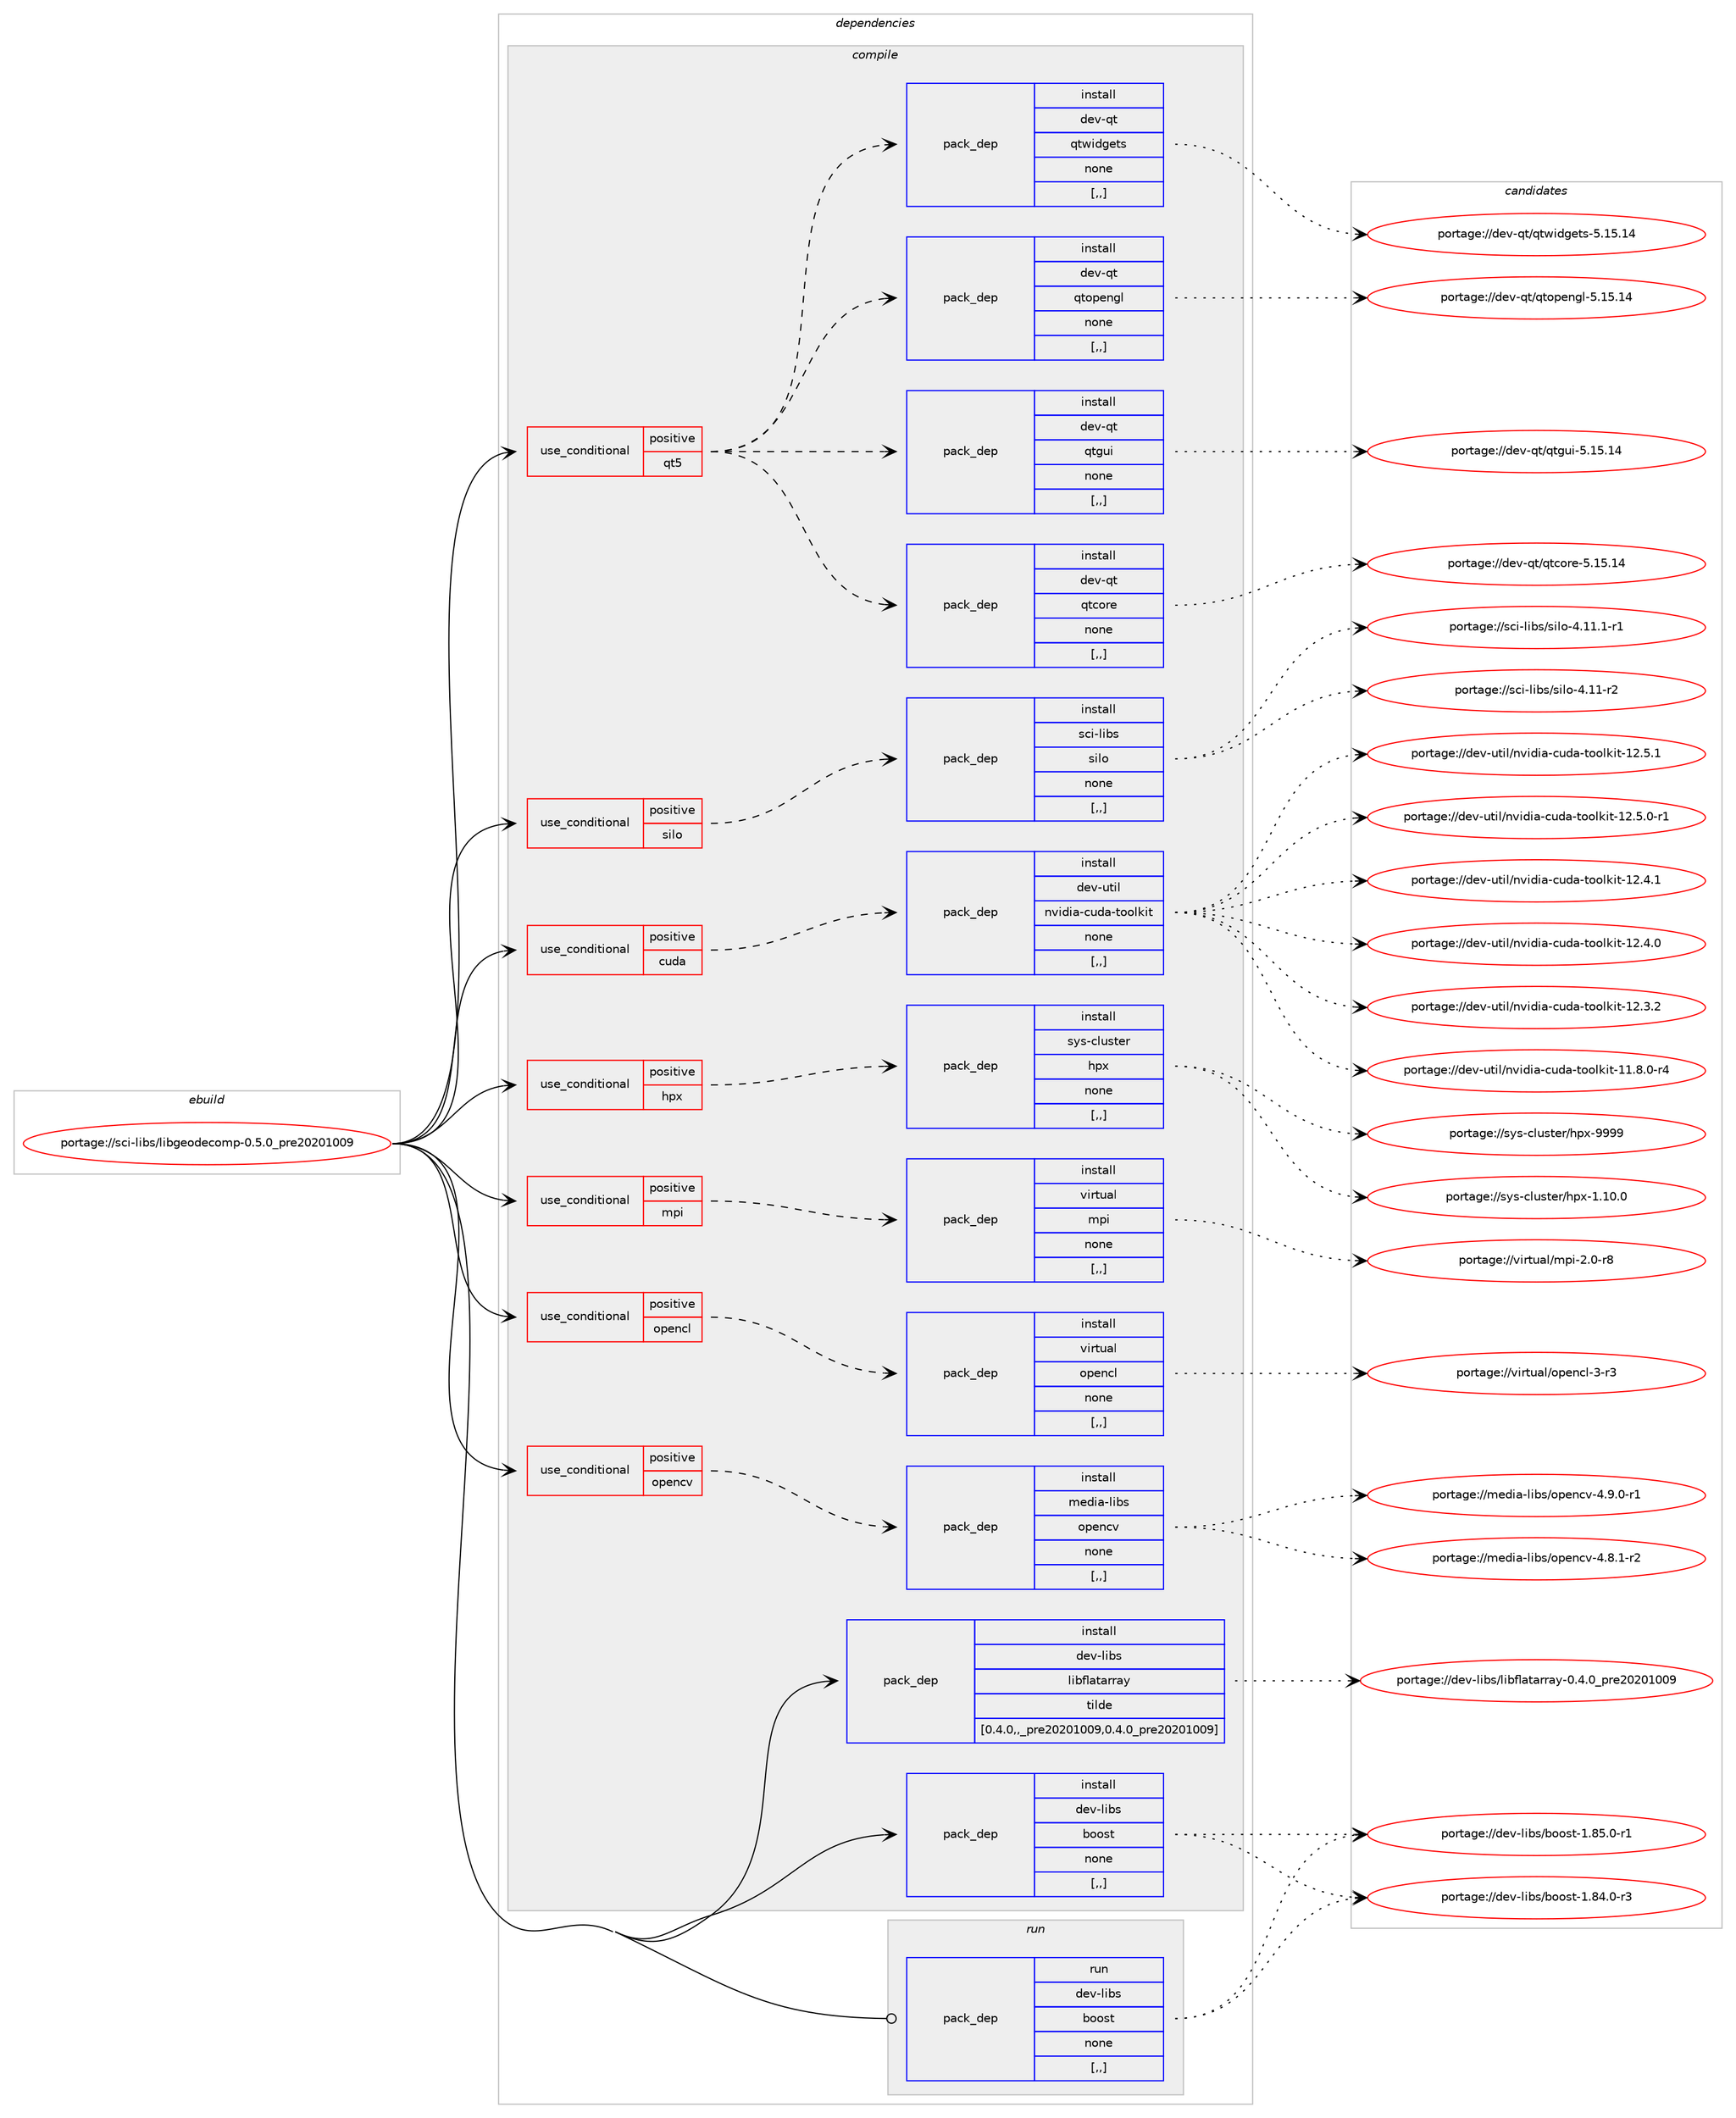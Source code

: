 digraph prolog {

# *************
# Graph options
# *************

newrank=true;
concentrate=true;
compound=true;
graph [rankdir=LR,fontname=Helvetica,fontsize=10,ranksep=1.5];#, ranksep=2.5, nodesep=0.2];
edge  [arrowhead=vee];
node  [fontname=Helvetica,fontsize=10];

# **********
# The ebuild
# **********

subgraph cluster_leftcol {
color=gray;
label=<<i>ebuild</i>>;
id [label="portage://sci-libs/libgeodecomp-0.5.0_pre20201009", color=red, width=4, href="../sci-libs/libgeodecomp-0.5.0_pre20201009.svg"];
}

# ****************
# The dependencies
# ****************

subgraph cluster_midcol {
color=gray;
label=<<i>dependencies</i>>;
subgraph cluster_compile {
fillcolor="#eeeeee";
style=filled;
label=<<i>compile</i>>;
subgraph cond106699 {
dependency403397 [label=<<TABLE BORDER="0" CELLBORDER="1" CELLSPACING="0" CELLPADDING="4"><TR><TD ROWSPAN="3" CELLPADDING="10">use_conditional</TD></TR><TR><TD>positive</TD></TR><TR><TD>cuda</TD></TR></TABLE>>, shape=none, color=red];
subgraph pack293827 {
dependency403398 [label=<<TABLE BORDER="0" CELLBORDER="1" CELLSPACING="0" CELLPADDING="4" WIDTH="220"><TR><TD ROWSPAN="6" CELLPADDING="30">pack_dep</TD></TR><TR><TD WIDTH="110">install</TD></TR><TR><TD>dev-util</TD></TR><TR><TD>nvidia-cuda-toolkit</TD></TR><TR><TD>none</TD></TR><TR><TD>[,,]</TD></TR></TABLE>>, shape=none, color=blue];
}
dependency403397:e -> dependency403398:w [weight=20,style="dashed",arrowhead="vee"];
}
id:e -> dependency403397:w [weight=20,style="solid",arrowhead="vee"];
subgraph cond106700 {
dependency403399 [label=<<TABLE BORDER="0" CELLBORDER="1" CELLSPACING="0" CELLPADDING="4"><TR><TD ROWSPAN="3" CELLPADDING="10">use_conditional</TD></TR><TR><TD>positive</TD></TR><TR><TD>hpx</TD></TR></TABLE>>, shape=none, color=red];
subgraph pack293828 {
dependency403400 [label=<<TABLE BORDER="0" CELLBORDER="1" CELLSPACING="0" CELLPADDING="4" WIDTH="220"><TR><TD ROWSPAN="6" CELLPADDING="30">pack_dep</TD></TR><TR><TD WIDTH="110">install</TD></TR><TR><TD>sys-cluster</TD></TR><TR><TD>hpx</TD></TR><TR><TD>none</TD></TR><TR><TD>[,,]</TD></TR></TABLE>>, shape=none, color=blue];
}
dependency403399:e -> dependency403400:w [weight=20,style="dashed",arrowhead="vee"];
}
id:e -> dependency403399:w [weight=20,style="solid",arrowhead="vee"];
subgraph cond106701 {
dependency403401 [label=<<TABLE BORDER="0" CELLBORDER="1" CELLSPACING="0" CELLPADDING="4"><TR><TD ROWSPAN="3" CELLPADDING="10">use_conditional</TD></TR><TR><TD>positive</TD></TR><TR><TD>mpi</TD></TR></TABLE>>, shape=none, color=red];
subgraph pack293829 {
dependency403402 [label=<<TABLE BORDER="0" CELLBORDER="1" CELLSPACING="0" CELLPADDING="4" WIDTH="220"><TR><TD ROWSPAN="6" CELLPADDING="30">pack_dep</TD></TR><TR><TD WIDTH="110">install</TD></TR><TR><TD>virtual</TD></TR><TR><TD>mpi</TD></TR><TR><TD>none</TD></TR><TR><TD>[,,]</TD></TR></TABLE>>, shape=none, color=blue];
}
dependency403401:e -> dependency403402:w [weight=20,style="dashed",arrowhead="vee"];
}
id:e -> dependency403401:w [weight=20,style="solid",arrowhead="vee"];
subgraph cond106702 {
dependency403403 [label=<<TABLE BORDER="0" CELLBORDER="1" CELLSPACING="0" CELLPADDING="4"><TR><TD ROWSPAN="3" CELLPADDING="10">use_conditional</TD></TR><TR><TD>positive</TD></TR><TR><TD>opencl</TD></TR></TABLE>>, shape=none, color=red];
subgraph pack293830 {
dependency403404 [label=<<TABLE BORDER="0" CELLBORDER="1" CELLSPACING="0" CELLPADDING="4" WIDTH="220"><TR><TD ROWSPAN="6" CELLPADDING="30">pack_dep</TD></TR><TR><TD WIDTH="110">install</TD></TR><TR><TD>virtual</TD></TR><TR><TD>opencl</TD></TR><TR><TD>none</TD></TR><TR><TD>[,,]</TD></TR></TABLE>>, shape=none, color=blue];
}
dependency403403:e -> dependency403404:w [weight=20,style="dashed",arrowhead="vee"];
}
id:e -> dependency403403:w [weight=20,style="solid",arrowhead="vee"];
subgraph cond106703 {
dependency403405 [label=<<TABLE BORDER="0" CELLBORDER="1" CELLSPACING="0" CELLPADDING="4"><TR><TD ROWSPAN="3" CELLPADDING="10">use_conditional</TD></TR><TR><TD>positive</TD></TR><TR><TD>opencv</TD></TR></TABLE>>, shape=none, color=red];
subgraph pack293831 {
dependency403406 [label=<<TABLE BORDER="0" CELLBORDER="1" CELLSPACING="0" CELLPADDING="4" WIDTH="220"><TR><TD ROWSPAN="6" CELLPADDING="30">pack_dep</TD></TR><TR><TD WIDTH="110">install</TD></TR><TR><TD>media-libs</TD></TR><TR><TD>opencv</TD></TR><TR><TD>none</TD></TR><TR><TD>[,,]</TD></TR></TABLE>>, shape=none, color=blue];
}
dependency403405:e -> dependency403406:w [weight=20,style="dashed",arrowhead="vee"];
}
id:e -> dependency403405:w [weight=20,style="solid",arrowhead="vee"];
subgraph cond106704 {
dependency403407 [label=<<TABLE BORDER="0" CELLBORDER="1" CELLSPACING="0" CELLPADDING="4"><TR><TD ROWSPAN="3" CELLPADDING="10">use_conditional</TD></TR><TR><TD>positive</TD></TR><TR><TD>qt5</TD></TR></TABLE>>, shape=none, color=red];
subgraph pack293832 {
dependency403408 [label=<<TABLE BORDER="0" CELLBORDER="1" CELLSPACING="0" CELLPADDING="4" WIDTH="220"><TR><TD ROWSPAN="6" CELLPADDING="30">pack_dep</TD></TR><TR><TD WIDTH="110">install</TD></TR><TR><TD>dev-qt</TD></TR><TR><TD>qtcore</TD></TR><TR><TD>none</TD></TR><TR><TD>[,,]</TD></TR></TABLE>>, shape=none, color=blue];
}
dependency403407:e -> dependency403408:w [weight=20,style="dashed",arrowhead="vee"];
subgraph pack293833 {
dependency403409 [label=<<TABLE BORDER="0" CELLBORDER="1" CELLSPACING="0" CELLPADDING="4" WIDTH="220"><TR><TD ROWSPAN="6" CELLPADDING="30">pack_dep</TD></TR><TR><TD WIDTH="110">install</TD></TR><TR><TD>dev-qt</TD></TR><TR><TD>qtgui</TD></TR><TR><TD>none</TD></TR><TR><TD>[,,]</TD></TR></TABLE>>, shape=none, color=blue];
}
dependency403407:e -> dependency403409:w [weight=20,style="dashed",arrowhead="vee"];
subgraph pack293834 {
dependency403410 [label=<<TABLE BORDER="0" CELLBORDER="1" CELLSPACING="0" CELLPADDING="4" WIDTH="220"><TR><TD ROWSPAN="6" CELLPADDING="30">pack_dep</TD></TR><TR><TD WIDTH="110">install</TD></TR><TR><TD>dev-qt</TD></TR><TR><TD>qtopengl</TD></TR><TR><TD>none</TD></TR><TR><TD>[,,]</TD></TR></TABLE>>, shape=none, color=blue];
}
dependency403407:e -> dependency403410:w [weight=20,style="dashed",arrowhead="vee"];
subgraph pack293835 {
dependency403411 [label=<<TABLE BORDER="0" CELLBORDER="1" CELLSPACING="0" CELLPADDING="4" WIDTH="220"><TR><TD ROWSPAN="6" CELLPADDING="30">pack_dep</TD></TR><TR><TD WIDTH="110">install</TD></TR><TR><TD>dev-qt</TD></TR><TR><TD>qtwidgets</TD></TR><TR><TD>none</TD></TR><TR><TD>[,,]</TD></TR></TABLE>>, shape=none, color=blue];
}
dependency403407:e -> dependency403411:w [weight=20,style="dashed",arrowhead="vee"];
}
id:e -> dependency403407:w [weight=20,style="solid",arrowhead="vee"];
subgraph cond106705 {
dependency403412 [label=<<TABLE BORDER="0" CELLBORDER="1" CELLSPACING="0" CELLPADDING="4"><TR><TD ROWSPAN="3" CELLPADDING="10">use_conditional</TD></TR><TR><TD>positive</TD></TR><TR><TD>silo</TD></TR></TABLE>>, shape=none, color=red];
subgraph pack293836 {
dependency403413 [label=<<TABLE BORDER="0" CELLBORDER="1" CELLSPACING="0" CELLPADDING="4" WIDTH="220"><TR><TD ROWSPAN="6" CELLPADDING="30">pack_dep</TD></TR><TR><TD WIDTH="110">install</TD></TR><TR><TD>sci-libs</TD></TR><TR><TD>silo</TD></TR><TR><TD>none</TD></TR><TR><TD>[,,]</TD></TR></TABLE>>, shape=none, color=blue];
}
dependency403412:e -> dependency403413:w [weight=20,style="dashed",arrowhead="vee"];
}
id:e -> dependency403412:w [weight=20,style="solid",arrowhead="vee"];
subgraph pack293837 {
dependency403414 [label=<<TABLE BORDER="0" CELLBORDER="1" CELLSPACING="0" CELLPADDING="4" WIDTH="220"><TR><TD ROWSPAN="6" CELLPADDING="30">pack_dep</TD></TR><TR><TD WIDTH="110">install</TD></TR><TR><TD>dev-libs</TD></TR><TR><TD>boost</TD></TR><TR><TD>none</TD></TR><TR><TD>[,,]</TD></TR></TABLE>>, shape=none, color=blue];
}
id:e -> dependency403414:w [weight=20,style="solid",arrowhead="vee"];
subgraph pack293838 {
dependency403415 [label=<<TABLE BORDER="0" CELLBORDER="1" CELLSPACING="0" CELLPADDING="4" WIDTH="220"><TR><TD ROWSPAN="6" CELLPADDING="30">pack_dep</TD></TR><TR><TD WIDTH="110">install</TD></TR><TR><TD>dev-libs</TD></TR><TR><TD>libflatarray</TD></TR><TR><TD>tilde</TD></TR><TR><TD>[0.4.0,,_pre20201009,0.4.0_pre20201009]</TD></TR></TABLE>>, shape=none, color=blue];
}
id:e -> dependency403415:w [weight=20,style="solid",arrowhead="vee"];
}
subgraph cluster_compileandrun {
fillcolor="#eeeeee";
style=filled;
label=<<i>compile and run</i>>;
}
subgraph cluster_run {
fillcolor="#eeeeee";
style=filled;
label=<<i>run</i>>;
subgraph pack293839 {
dependency403416 [label=<<TABLE BORDER="0" CELLBORDER="1" CELLSPACING="0" CELLPADDING="4" WIDTH="220"><TR><TD ROWSPAN="6" CELLPADDING="30">pack_dep</TD></TR><TR><TD WIDTH="110">run</TD></TR><TR><TD>dev-libs</TD></TR><TR><TD>boost</TD></TR><TR><TD>none</TD></TR><TR><TD>[,,]</TD></TR></TABLE>>, shape=none, color=blue];
}
id:e -> dependency403416:w [weight=20,style="solid",arrowhead="odot"];
}
}

# **************
# The candidates
# **************

subgraph cluster_choices {
rank=same;
color=gray;
label=<<i>candidates</i>>;

subgraph choice293827 {
color=black;
nodesep=1;
choice1001011184511711610510847110118105100105974599117100974511611111110810710511645495046534649 [label="portage://dev-util/nvidia-cuda-toolkit-12.5.1", color=red, width=4,href="../dev-util/nvidia-cuda-toolkit-12.5.1.svg"];
choice10010111845117116105108471101181051001059745991171009745116111111108107105116454950465346484511449 [label="portage://dev-util/nvidia-cuda-toolkit-12.5.0-r1", color=red, width=4,href="../dev-util/nvidia-cuda-toolkit-12.5.0-r1.svg"];
choice1001011184511711610510847110118105100105974599117100974511611111110810710511645495046524649 [label="portage://dev-util/nvidia-cuda-toolkit-12.4.1", color=red, width=4,href="../dev-util/nvidia-cuda-toolkit-12.4.1.svg"];
choice1001011184511711610510847110118105100105974599117100974511611111110810710511645495046524648 [label="portage://dev-util/nvidia-cuda-toolkit-12.4.0", color=red, width=4,href="../dev-util/nvidia-cuda-toolkit-12.4.0.svg"];
choice1001011184511711610510847110118105100105974599117100974511611111110810710511645495046514650 [label="portage://dev-util/nvidia-cuda-toolkit-12.3.2", color=red, width=4,href="../dev-util/nvidia-cuda-toolkit-12.3.2.svg"];
choice10010111845117116105108471101181051001059745991171009745116111111108107105116454949465646484511452 [label="portage://dev-util/nvidia-cuda-toolkit-11.8.0-r4", color=red, width=4,href="../dev-util/nvidia-cuda-toolkit-11.8.0-r4.svg"];
dependency403398:e -> choice1001011184511711610510847110118105100105974599117100974511611111110810710511645495046534649:w [style=dotted,weight="100"];
dependency403398:e -> choice10010111845117116105108471101181051001059745991171009745116111111108107105116454950465346484511449:w [style=dotted,weight="100"];
dependency403398:e -> choice1001011184511711610510847110118105100105974599117100974511611111110810710511645495046524649:w [style=dotted,weight="100"];
dependency403398:e -> choice1001011184511711610510847110118105100105974599117100974511611111110810710511645495046524648:w [style=dotted,weight="100"];
dependency403398:e -> choice1001011184511711610510847110118105100105974599117100974511611111110810710511645495046514650:w [style=dotted,weight="100"];
dependency403398:e -> choice10010111845117116105108471101181051001059745991171009745116111111108107105116454949465646484511452:w [style=dotted,weight="100"];
}
subgraph choice293828 {
color=black;
nodesep=1;
choice1151211154599108117115116101114471041121204557575757 [label="portage://sys-cluster/hpx-9999", color=red, width=4,href="../sys-cluster/hpx-9999.svg"];
choice11512111545991081171151161011144710411212045494649484648 [label="portage://sys-cluster/hpx-1.10.0", color=red, width=4,href="../sys-cluster/hpx-1.10.0.svg"];
dependency403400:e -> choice1151211154599108117115116101114471041121204557575757:w [style=dotted,weight="100"];
dependency403400:e -> choice11512111545991081171151161011144710411212045494649484648:w [style=dotted,weight="100"];
}
subgraph choice293829 {
color=black;
nodesep=1;
choice1181051141161179710847109112105455046484511456 [label="portage://virtual/mpi-2.0-r8", color=red, width=4,href="../virtual/mpi-2.0-r8.svg"];
dependency403402:e -> choice1181051141161179710847109112105455046484511456:w [style=dotted,weight="100"];
}
subgraph choice293830 {
color=black;
nodesep=1;
choice11810511411611797108471111121011109910845514511451 [label="portage://virtual/opencl-3-r3", color=red, width=4,href="../virtual/opencl-3-r3.svg"];
dependency403404:e -> choice11810511411611797108471111121011109910845514511451:w [style=dotted,weight="100"];
}
subgraph choice293831 {
color=black;
nodesep=1;
choice10910110010597451081059811547111112101110991184552465746484511449 [label="portage://media-libs/opencv-4.9.0-r1", color=red, width=4,href="../media-libs/opencv-4.9.0-r1.svg"];
choice10910110010597451081059811547111112101110991184552465646494511450 [label="portage://media-libs/opencv-4.8.1-r2", color=red, width=4,href="../media-libs/opencv-4.8.1-r2.svg"];
dependency403406:e -> choice10910110010597451081059811547111112101110991184552465746484511449:w [style=dotted,weight="100"];
dependency403406:e -> choice10910110010597451081059811547111112101110991184552465646494511450:w [style=dotted,weight="100"];
}
subgraph choice293832 {
color=black;
nodesep=1;
choice1001011184511311647113116991111141014553464953464952 [label="portage://dev-qt/qtcore-5.15.14", color=red, width=4,href="../dev-qt/qtcore-5.15.14.svg"];
dependency403408:e -> choice1001011184511311647113116991111141014553464953464952:w [style=dotted,weight="100"];
}
subgraph choice293833 {
color=black;
nodesep=1;
choice10010111845113116471131161031171054553464953464952 [label="portage://dev-qt/qtgui-5.15.14", color=red, width=4,href="../dev-qt/qtgui-5.15.14.svg"];
dependency403409:e -> choice10010111845113116471131161031171054553464953464952:w [style=dotted,weight="100"];
}
subgraph choice293834 {
color=black;
nodesep=1;
choice10010111845113116471131161111121011101031084553464953464952 [label="portage://dev-qt/qtopengl-5.15.14", color=red, width=4,href="../dev-qt/qtopengl-5.15.14.svg"];
dependency403410:e -> choice10010111845113116471131161111121011101031084553464953464952:w [style=dotted,weight="100"];
}
subgraph choice293835 {
color=black;
nodesep=1;
choice10010111845113116471131161191051001031011161154553464953464952 [label="portage://dev-qt/qtwidgets-5.15.14", color=red, width=4,href="../dev-qt/qtwidgets-5.15.14.svg"];
dependency403411:e -> choice10010111845113116471131161191051001031011161154553464953464952:w [style=dotted,weight="100"];
}
subgraph choice293836 {
color=black;
nodesep=1;
choice11599105451081059811547115105108111455246494946494511449 [label="portage://sci-libs/silo-4.11.1-r1", color=red, width=4,href="../sci-libs/silo-4.11.1-r1.svg"];
choice1159910545108105981154711510510811145524649494511450 [label="portage://sci-libs/silo-4.11-r2", color=red, width=4,href="../sci-libs/silo-4.11-r2.svg"];
dependency403413:e -> choice11599105451081059811547115105108111455246494946494511449:w [style=dotted,weight="100"];
dependency403413:e -> choice1159910545108105981154711510510811145524649494511450:w [style=dotted,weight="100"];
}
subgraph choice293837 {
color=black;
nodesep=1;
choice10010111845108105981154798111111115116454946565346484511449 [label="portage://dev-libs/boost-1.85.0-r1", color=red, width=4,href="../dev-libs/boost-1.85.0-r1.svg"];
choice10010111845108105981154798111111115116454946565246484511451 [label="portage://dev-libs/boost-1.84.0-r3", color=red, width=4,href="../dev-libs/boost-1.84.0-r3.svg"];
dependency403414:e -> choice10010111845108105981154798111111115116454946565346484511449:w [style=dotted,weight="100"];
dependency403414:e -> choice10010111845108105981154798111111115116454946565246484511451:w [style=dotted,weight="100"];
}
subgraph choice293838 {
color=black;
nodesep=1;
choice10010111845108105981154710810598102108971169711411497121454846524648951121141015048504849484857 [label="portage://dev-libs/libflatarray-0.4.0_pre20201009", color=red, width=4,href="../dev-libs/libflatarray-0.4.0_pre20201009.svg"];
dependency403415:e -> choice10010111845108105981154710810598102108971169711411497121454846524648951121141015048504849484857:w [style=dotted,weight="100"];
}
subgraph choice293839 {
color=black;
nodesep=1;
choice10010111845108105981154798111111115116454946565346484511449 [label="portage://dev-libs/boost-1.85.0-r1", color=red, width=4,href="../dev-libs/boost-1.85.0-r1.svg"];
choice10010111845108105981154798111111115116454946565246484511451 [label="portage://dev-libs/boost-1.84.0-r3", color=red, width=4,href="../dev-libs/boost-1.84.0-r3.svg"];
dependency403416:e -> choice10010111845108105981154798111111115116454946565346484511449:w [style=dotted,weight="100"];
dependency403416:e -> choice10010111845108105981154798111111115116454946565246484511451:w [style=dotted,weight="100"];
}
}

}
